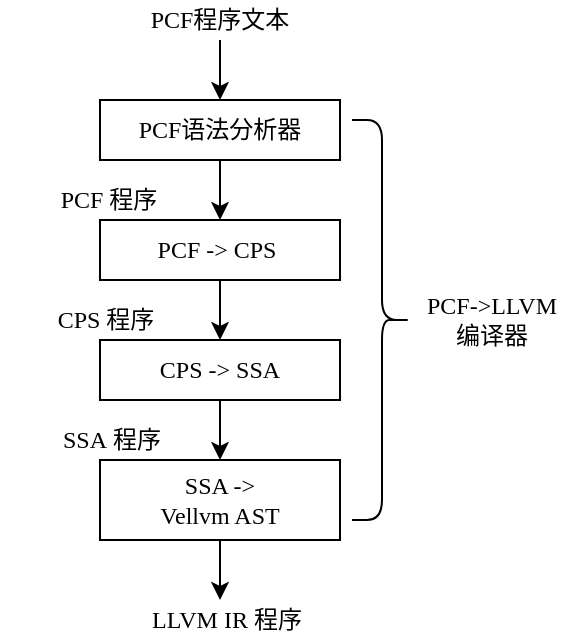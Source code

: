 <mxfile version="15.0.4" type="github">
  <diagram id="eGYkf9uve35rr_MD60P2" name="Page-1">
    <mxGraphModel dx="652" dy="363" grid="1" gridSize="10" guides="1" tooltips="1" connect="1" arrows="1" fold="1" page="1" pageScale="1" pageWidth="827" pageHeight="1169" math="1" shadow="0">
      <root>
        <mxCell id="0" />
        <mxCell id="1" parent="0" />
        <mxCell id="mf0fESU0HonWNACRzm_F-3" value="" style="edgeStyle=orthogonalEdgeStyle;rounded=0;orthogonalLoop=1;jettySize=auto;html=1;" parent="1" source="mf0fESU0HonWNACRzm_F-1" target="mf0fESU0HonWNACRzm_F-2" edge="1">
          <mxGeometry relative="1" as="geometry" />
        </mxCell>
        <mxCell id="mf0fESU0HonWNACRzm_F-1" value="&lt;font face=&quot;Times New Roman&quot;&gt;PCF语法分析器&lt;/font&gt;" style="rounded=0;whiteSpace=wrap;html=1;" parent="1" vertex="1">
          <mxGeometry x="314" y="140" width="120" height="30" as="geometry" />
        </mxCell>
        <mxCell id="mf0fESU0HonWNACRzm_F-5" value="" style="edgeStyle=orthogonalEdgeStyle;rounded=0;orthogonalLoop=1;jettySize=auto;html=1;" parent="1" source="mf0fESU0HonWNACRzm_F-2" target="mf0fESU0HonWNACRzm_F-4" edge="1">
          <mxGeometry relative="1" as="geometry" />
        </mxCell>
        <mxCell id="mf0fESU0HonWNACRzm_F-2" value="&lt;font face=&quot;Times New Roman&quot;&gt;PCF -&amp;gt; CPS&amp;nbsp;&lt;/font&gt;" style="whiteSpace=wrap;html=1;rounded=0;" parent="1" vertex="1">
          <mxGeometry x="314" y="200" width="120" height="30" as="geometry" />
        </mxCell>
        <mxCell id="mf0fESU0HonWNACRzm_F-7" value="" style="edgeStyle=orthogonalEdgeStyle;rounded=0;orthogonalLoop=1;jettySize=auto;html=1;" parent="1" source="mf0fESU0HonWNACRzm_F-4" target="mf0fESU0HonWNACRzm_F-6" edge="1">
          <mxGeometry relative="1" as="geometry" />
        </mxCell>
        <mxCell id="mf0fESU0HonWNACRzm_F-4" value="&lt;font face=&quot;Times New Roman&quot;&gt;CPS -&amp;gt; SSA&lt;/font&gt;" style="whiteSpace=wrap;html=1;rounded=0;" parent="1" vertex="1">
          <mxGeometry x="314" y="260" width="120" height="30" as="geometry" />
        </mxCell>
        <mxCell id="mf0fESU0HonWNACRzm_F-9" value="" style="edgeStyle=orthogonalEdgeStyle;rounded=0;orthogonalLoop=1;jettySize=auto;html=1;" parent="1" source="mf0fESU0HonWNACRzm_F-6" edge="1">
          <mxGeometry relative="1" as="geometry">
            <mxPoint x="374" y="390" as="targetPoint" />
          </mxGeometry>
        </mxCell>
        <mxCell id="mf0fESU0HonWNACRzm_F-6" value="&lt;font face=&quot;Times New Roman&quot;&gt;SSA -&amp;gt; &lt;br&gt;Vellvm AST&lt;/font&gt;" style="whiteSpace=wrap;html=1;rounded=0;" parent="1" vertex="1">
          <mxGeometry x="314" y="320" width="120" height="40" as="geometry" />
        </mxCell>
        <mxCell id="mf0fESU0HonWNACRzm_F-10" value="" style="shape=curlyBracket;whiteSpace=wrap;html=1;rounded=1;flipH=1;" parent="1" vertex="1">
          <mxGeometry x="440" y="150" width="30" height="200" as="geometry" />
        </mxCell>
        <mxCell id="mf0fESU0HonWNACRzm_F-11" value="&lt;font face=&quot;Times New Roman&quot;&gt;PCF-&amp;gt;LLVM&lt;br&gt;编译器&lt;/font&gt;" style="text;html=1;strokeColor=none;fillColor=none;align=center;verticalAlign=middle;whiteSpace=wrap;rounded=0;" parent="1" vertex="1">
          <mxGeometry x="470" y="235" width="80" height="30" as="geometry" />
        </mxCell>
        <mxCell id="mf0fESU0HonWNACRzm_F-15" value="" style="edgeStyle=orthogonalEdgeStyle;rounded=0;orthogonalLoop=1;jettySize=auto;html=1;" parent="1" source="mf0fESU0HonWNACRzm_F-14" target="mf0fESU0HonWNACRzm_F-1" edge="1">
          <mxGeometry relative="1" as="geometry" />
        </mxCell>
        <mxCell id="mf0fESU0HonWNACRzm_F-14" value="&lt;font face=&quot;Times New Roman&quot;&gt;PCF程序&lt;/font&gt;文本" style="text;html=1;strokeColor=none;fillColor=none;align=center;verticalAlign=middle;whiteSpace=wrap;rounded=0;" parent="1" vertex="1">
          <mxGeometry x="299" y="90" width="150" height="20" as="geometry" />
        </mxCell>
        <mxCell id="mf0fESU0HonWNACRzm_F-16" value="&lt;font face=&quot;Times New Roman&quot;&gt;PCF 程序&amp;nbsp;&lt;/font&gt;" style="text;html=1;strokeColor=none;fillColor=none;align=center;verticalAlign=middle;whiteSpace=wrap;rounded=0;" parent="1" vertex="1">
          <mxGeometry x="286.75" y="180" width="65.5" height="20" as="geometry" />
        </mxCell>
        <mxCell id="mf0fESU0HonWNACRzm_F-17" value="&lt;font face=&quot;Times New Roman&quot;&gt;CPS 程序&lt;/font&gt;" style="text;html=1;strokeColor=none;fillColor=none;align=center;verticalAlign=middle;whiteSpace=wrap;rounded=0;" parent="1" vertex="1">
          <mxGeometry x="282.25" y="240" width="70" height="20" as="geometry" />
        </mxCell>
        <mxCell id="mf0fESU0HonWNACRzm_F-19" value="&lt;font face=&quot;Times New Roman&quot;&gt;SSA&amp;nbsp;&lt;/font&gt;程序" style="text;html=1;strokeColor=none;fillColor=none;align=center;verticalAlign=middle;whiteSpace=wrap;rounded=0;" parent="1" vertex="1">
          <mxGeometry x="264.5" y="300" width="110" height="20" as="geometry" />
        </mxCell>
        <mxCell id="mf0fESU0HonWNACRzm_F-20" value="&lt;font face=&quot;Times New Roman&quot;&gt;LLVM IR 程序&amp;nbsp;&lt;/font&gt;" style="text;html=1;strokeColor=none;fillColor=none;align=center;verticalAlign=middle;whiteSpace=wrap;rounded=0;" parent="1" vertex="1">
          <mxGeometry x="314" y="390" width="130" height="20" as="geometry" />
        </mxCell>
        <mxCell id="7wzUPQURmtUSQ00mcVvC-1" style="edgeStyle=orthogonalEdgeStyle;rounded=0;orthogonalLoop=1;jettySize=auto;html=1;exitX=0.5;exitY=1;exitDx=0;exitDy=0;" parent="1" source="mf0fESU0HonWNACRzm_F-17" target="mf0fESU0HonWNACRzm_F-17" edge="1">
          <mxGeometry relative="1" as="geometry" />
        </mxCell>
      </root>
    </mxGraphModel>
  </diagram>
</mxfile>
